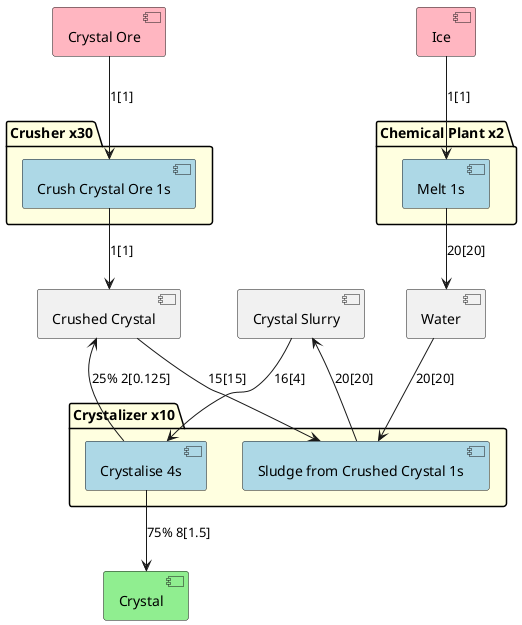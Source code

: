 @startuml

hide methods
hide fields
hide circle

[Crystal Ore] as CO #lightpink
[Crushed Crystal] as CCr
[Crystal Slurry] as CS
[Ice] as I #lightpink
[Water] as W

[Crystal] as C #lightgreen

package "Chemical Plant x2" #lightyellow {
[Melt 1s] as Me #lightblue
}

package "Crusher x30" #lightyellow {
[Crush Crystal Ore 1s] as Cr #lightblue
}

package "Crystalizer x10" #lightyellow {
[Sludge from Crushed Crystal 1s] as SCS #lightblue
[Crystalise 4s] as CCF #lightblue
}


CO --> Cr : 1[1]
Cr --> CCr : 1[1]
CCr --> SCS : 15[15]
I --> Me : 1[1]
Me --> W : 20[20]
W --> SCS : 20[20]
SCS --> CS : 20[20]
CS --> CCF : 16[4]
CCF --> C : 75% 8[1.5]
CCF --> CCr : 25% 2[0.125]





@enduml